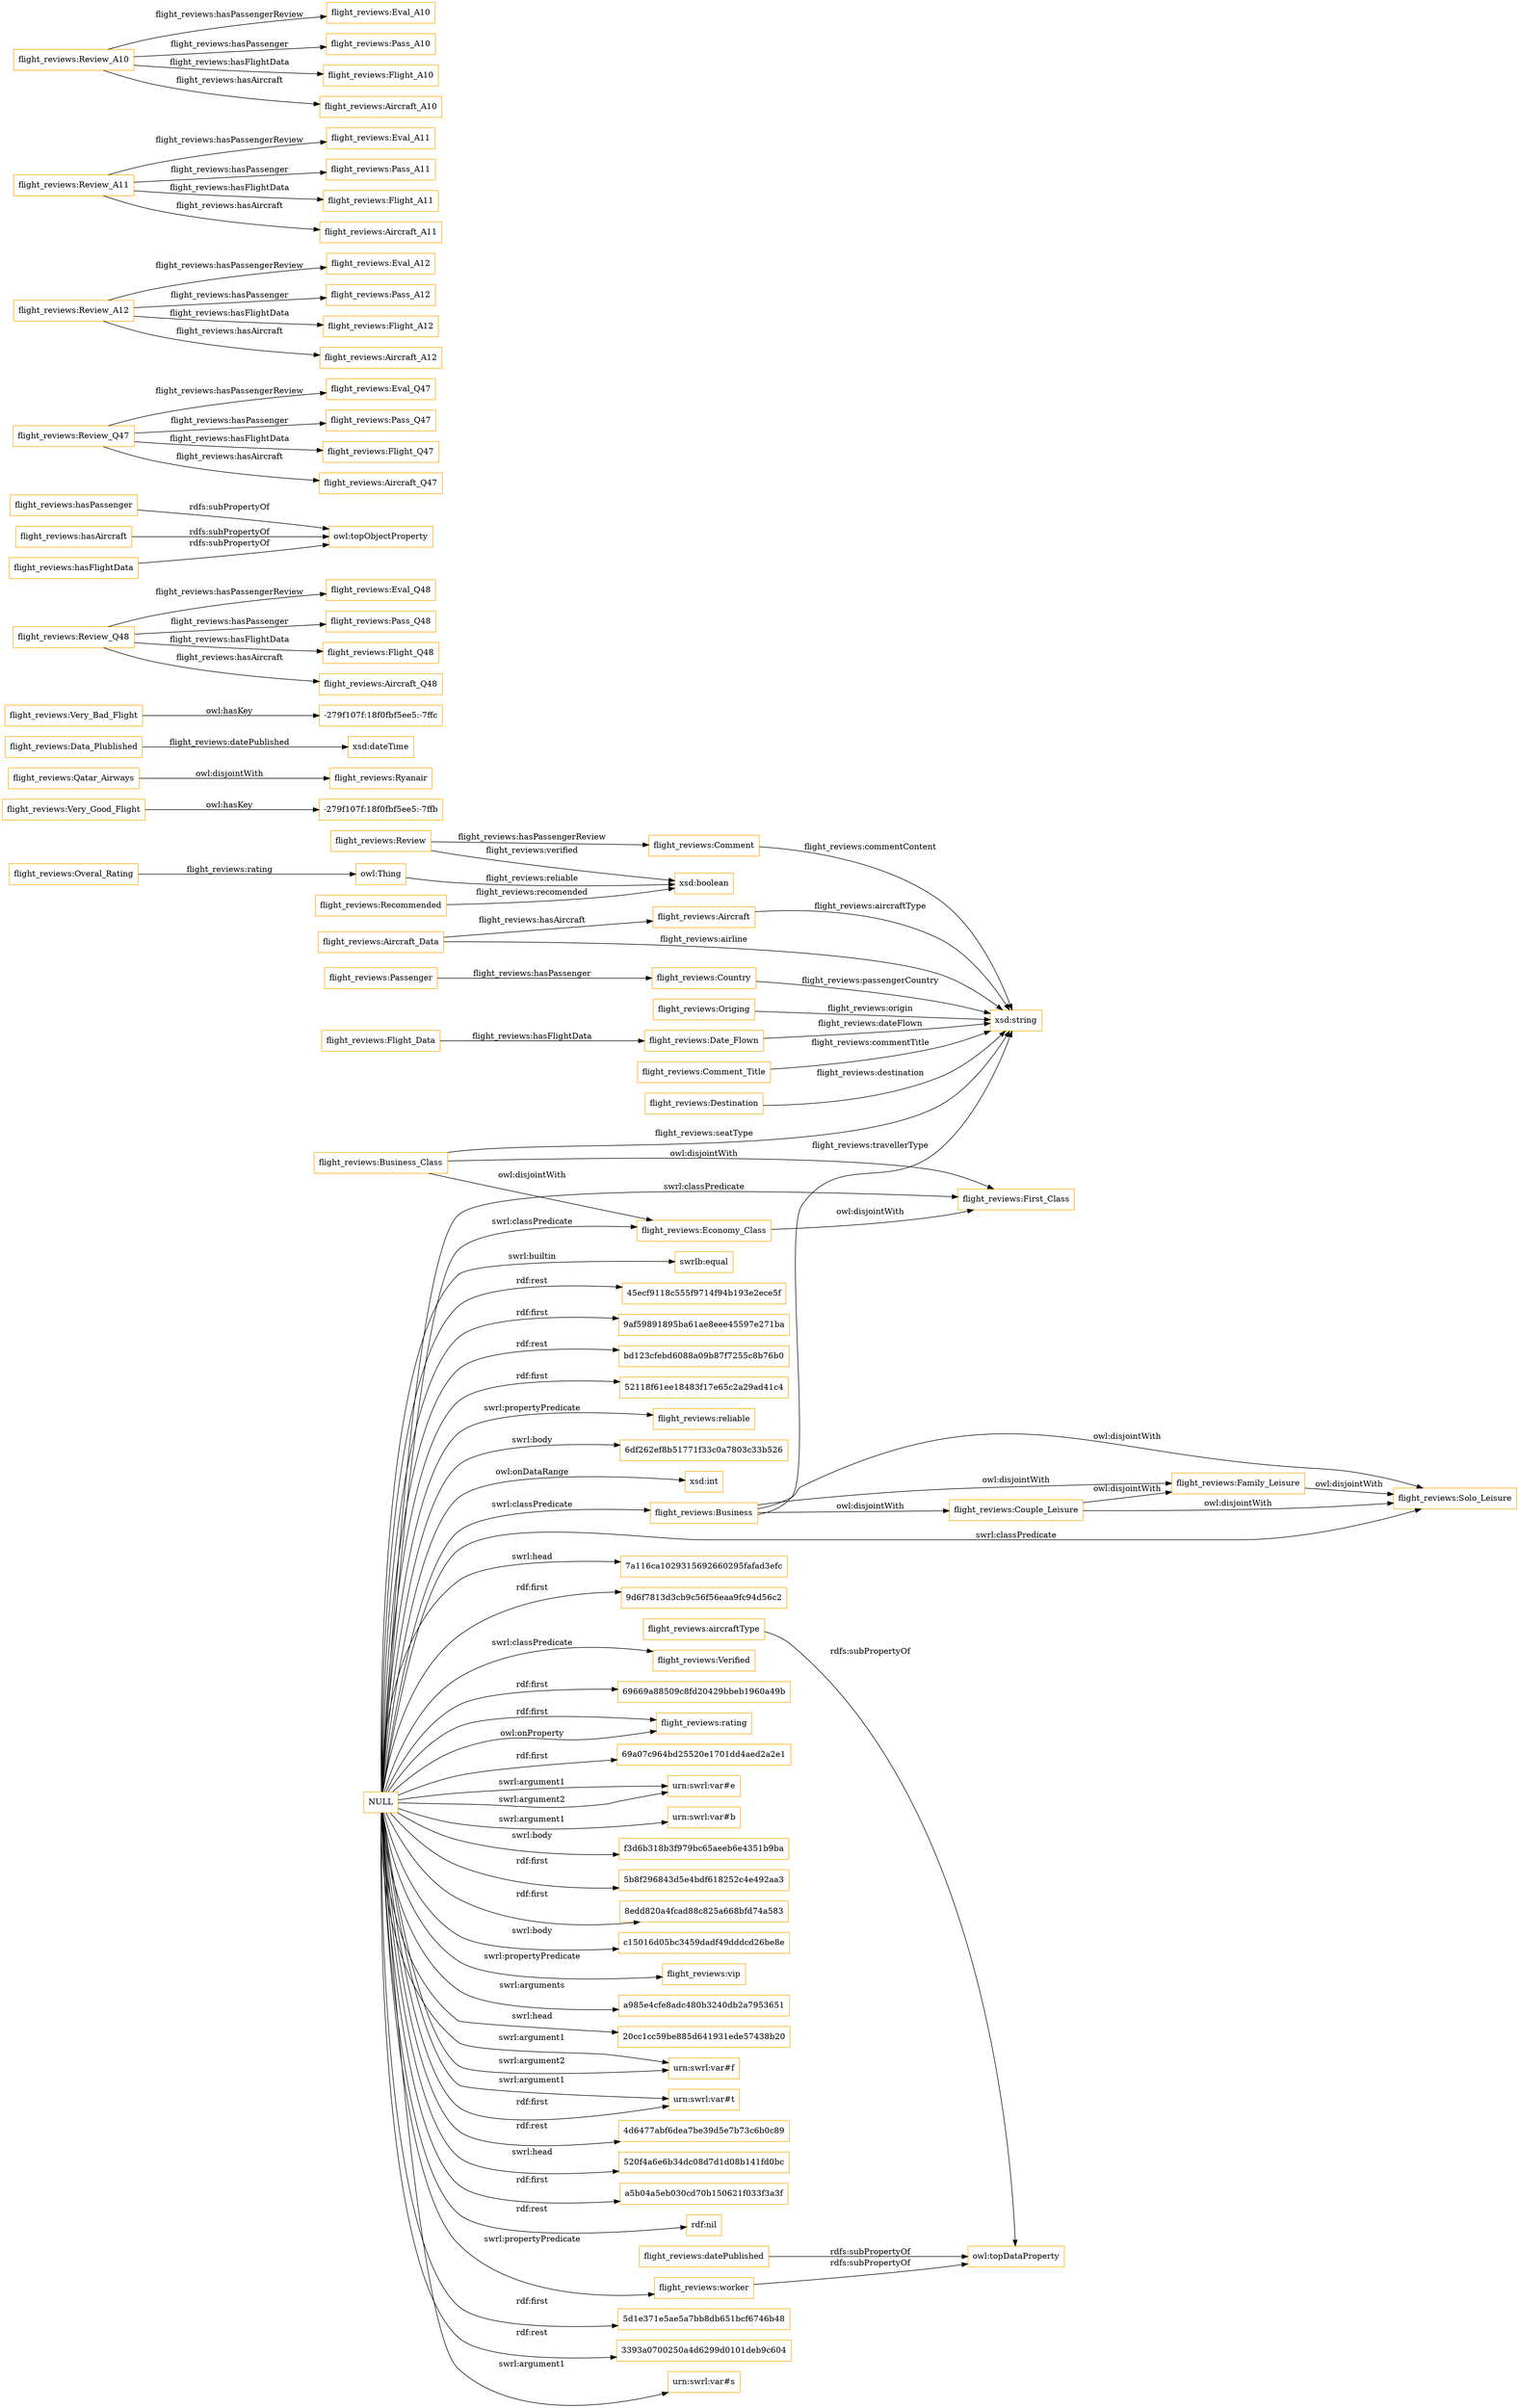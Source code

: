 digraph ar2dtool_diagram { 
rankdir=LR;
size="1501"
node [shape = rectangle, color="orange"]; "flight_reviews:Overal_Rating" "flight_reviews:Business" "flight_reviews:Aircraft_Data" "flight_reviews:Couple_Leisure" "flight_reviews:Very_Good_Flight" "flight_reviews:Review" "flight_reviews:Ryanair" "flight_reviews:Economy_Class" "flight_reviews:Data_Plublished" "flight_reviews:Country" "flight_reviews:Comment" "flight_reviews:Family_Leisure" "flight_reviews:Flight_Data" "flight_reviews:Date_Flown" "flight_reviews:Solo_Leisure" "flight_reviews:First_Class" "flight_reviews:Verified" "flight_reviews:Origing" "flight_reviews:Business_Class" "flight_reviews:Very_Bad_Flight" "flight_reviews:Comment_Title" "flight_reviews:Recommended" "flight_reviews:Destination" "flight_reviews:Passenger" "flight_reviews:Qatar_Airways" "flight_reviews:Aircraft" ; /*classes style*/
	"NULL" -> "69669a88509c8fd20429bbeb1960a49b" [ label = "rdf:first" ];
	"NULL" -> "flight_reviews:rating" [ label = "rdf:first" ];
	"NULL" -> "69a07c964bd25520e1701dd4aed2a2e1" [ label = "rdf:first" ];
	"NULL" -> "urn:swrl:var#e" [ label = "swrl:argument1" ];
	"NULL" -> "urn:swrl:var#b" [ label = "swrl:argument1" ];
	"NULL" -> "f3d6b318b3f979bc65aeeb6e4351b9ba" [ label = "swrl:body" ];
	"NULL" -> "5b8f296843d5e4bdf618252c4e492aa3" [ label = "rdf:first" ];
	"NULL" -> "8edd820a4fcad88c825a668bfd74a583" [ label = "rdf:first" ];
	"NULL" -> "c15016d05bc3459dadf49dddcd26be8e" [ label = "swrl:body" ];
	"NULL" -> "flight_reviews:vip" [ label = "swrl:propertyPredicate" ];
	"NULL" -> "a985e4cfe8adc480b3240db2a7953651" [ label = "swrl:arguments" ];
	"NULL" -> "20cc1cc59be885d641931ede57438b20" [ label = "swrl:head" ];
	"NULL" -> "flight_reviews:Verified" [ label = "swrl:classPredicate" ];
	"NULL" -> "urn:swrl:var#f" [ label = "swrl:argument1" ];
	"NULL" -> "urn:swrl:var#f" [ label = "swrl:argument2" ];
	"NULL" -> "urn:swrl:var#t" [ label = "swrl:argument1" ];
	"NULL" -> "flight_reviews:Economy_Class" [ label = "swrl:classPredicate" ];
	"NULL" -> "4d6477abf6dea7be39d5e7b73c6b0c89" [ label = "rdf:rest" ];
	"NULL" -> "520f4a6e6b34dc08d7d1d08b141fd0bc" [ label = "swrl:head" ];
	"NULL" -> "a5b04a5eb030cd70b150621f033f3a3f" [ label = "rdf:first" ];
	"NULL" -> "urn:swrl:var#e" [ label = "swrl:argument2" ];
	"NULL" -> "flight_reviews:First_Class" [ label = "swrl:classPredicate" ];
	"NULL" -> "rdf:nil" [ label = "rdf:rest" ];
	"NULL" -> "5d1e371e5ae5a7bb8db651bcf6746b48" [ label = "rdf:first" ];
	"NULL" -> "flight_reviews:Solo_Leisure" [ label = "swrl:classPredicate" ];
	"NULL" -> "flight_reviews:rating" [ label = "owl:onProperty" ];
	"NULL" -> "3393a0700250a4d6299d0101deb9c604" [ label = "rdf:rest" ];
	"NULL" -> "urn:swrl:var#s" [ label = "swrl:argument1" ];
	"NULL" -> "swrlb:equal" [ label = "swrl:builtin" ];
	"NULL" -> "45ecf9118c555f9714f94b193e2ece5f" [ label = "rdf:rest" ];
	"NULL" -> "urn:swrl:var#t" [ label = "rdf:first" ];
	"NULL" -> "9af59891895ba61ae8eee45597e271ba" [ label = "rdf:first" ];
	"NULL" -> "bd123cfebd6088a09b87f7255c8b76b0" [ label = "rdf:rest" ];
	"NULL" -> "flight_reviews:Business" [ label = "swrl:classPredicate" ];
	"NULL" -> "52118f61ee18483f17e65c2a29ad41c4" [ label = "rdf:first" ];
	"NULL" -> "flight_reviews:reliable" [ label = "swrl:propertyPredicate" ];
	"NULL" -> "6df262ef8b51771f33c0a7803c33b526" [ label = "swrl:body" ];
	"NULL" -> "flight_reviews:worker" [ label = "swrl:propertyPredicate" ];
	"NULL" -> "xsd:int" [ label = "owl:onDataRange" ];
	"NULL" -> "7a116ca1029315692660295fafad3efc" [ label = "swrl:head" ];
	"NULL" -> "9d6f7813d3cb9c56f56eaa9fc94d56c2" [ label = "rdf:first" ];
	"flight_reviews:Review_Q48" -> "flight_reviews:Eval_Q48" [ label = "flight_reviews:hasPassengerReview" ];
	"flight_reviews:Review_Q48" -> "flight_reviews:Pass_Q48" [ label = "flight_reviews:hasPassenger" ];
	"flight_reviews:Review_Q48" -> "flight_reviews:Flight_Q48" [ label = "flight_reviews:hasFlightData" ];
	"flight_reviews:Review_Q48" -> "flight_reviews:Aircraft_Q48" [ label = "flight_reviews:hasAircraft" ];
	"flight_reviews:Business" -> "flight_reviews:Solo_Leisure" [ label = "owl:disjointWith" ];
	"flight_reviews:Business" -> "flight_reviews:Family_Leisure" [ label = "owl:disjointWith" ];
	"flight_reviews:Business" -> "flight_reviews:Couple_Leisure" [ label = "owl:disjointWith" ];
	"flight_reviews:hasPassenger" -> "owl:topObjectProperty" [ label = "rdfs:subPropertyOf" ];
	"flight_reviews:Review_Q47" -> "flight_reviews:Eval_Q47" [ label = "flight_reviews:hasPassengerReview" ];
	"flight_reviews:Review_Q47" -> "flight_reviews:Pass_Q47" [ label = "flight_reviews:hasPassenger" ];
	"flight_reviews:Review_Q47" -> "flight_reviews:Flight_Q47" [ label = "flight_reviews:hasFlightData" ];
	"flight_reviews:Review_Q47" -> "flight_reviews:Aircraft_Q47" [ label = "flight_reviews:hasAircraft" ];
	"flight_reviews:Business_Class" -> "flight_reviews:First_Class" [ label = "owl:disjointWith" ];
	"flight_reviews:Business_Class" -> "flight_reviews:Economy_Class" [ label = "owl:disjointWith" ];
	"flight_reviews:Family_Leisure" -> "flight_reviews:Solo_Leisure" [ label = "owl:disjointWith" ];
	"flight_reviews:aircraftType" -> "owl:topDataProperty" [ label = "rdfs:subPropertyOf" ];
	"flight_reviews:worker" -> "owl:topDataProperty" [ label = "rdfs:subPropertyOf" ];
	"flight_reviews:Economy_Class" -> "flight_reviews:First_Class" [ label = "owl:disjointWith" ];
	"flight_reviews:Very_Good_Flight" -> "-279f107f:18f0fbf5ee5:-7ffb" [ label = "owl:hasKey" ];
	"flight_reviews:Review_A12" -> "flight_reviews:Eval_A12" [ label = "flight_reviews:hasPassengerReview" ];
	"flight_reviews:Review_A12" -> "flight_reviews:Pass_A12" [ label = "flight_reviews:hasPassenger" ];
	"flight_reviews:Review_A12" -> "flight_reviews:Flight_A12" [ label = "flight_reviews:hasFlightData" ];
	"flight_reviews:Review_A12" -> "flight_reviews:Aircraft_A12" [ label = "flight_reviews:hasAircraft" ];
	"flight_reviews:hasAircraft" -> "owl:topObjectProperty" [ label = "rdfs:subPropertyOf" ];
	"flight_reviews:Qatar_Airways" -> "flight_reviews:Ryanair" [ label = "owl:disjointWith" ];
	"flight_reviews:Couple_Leisure" -> "flight_reviews:Solo_Leisure" [ label = "owl:disjointWith" ];
	"flight_reviews:Couple_Leisure" -> "flight_reviews:Family_Leisure" [ label = "owl:disjointWith" ];
	"flight_reviews:datePublished" -> "owl:topDataProperty" [ label = "rdfs:subPropertyOf" ];
	"flight_reviews:Review_A11" -> "flight_reviews:Eval_A11" [ label = "flight_reviews:hasPassengerReview" ];
	"flight_reviews:Review_A11" -> "flight_reviews:Pass_A11" [ label = "flight_reviews:hasPassenger" ];
	"flight_reviews:Review_A11" -> "flight_reviews:Flight_A11" [ label = "flight_reviews:hasFlightData" ];
	"flight_reviews:Review_A11" -> "flight_reviews:Aircraft_A11" [ label = "flight_reviews:hasAircraft" ];
	"flight_reviews:hasFlightData" -> "owl:topObjectProperty" [ label = "rdfs:subPropertyOf" ];
	"flight_reviews:Very_Bad_Flight" -> "-279f107f:18f0fbf5ee5:-7ffc" [ label = "owl:hasKey" ];
	"flight_reviews:Review_A10" -> "flight_reviews:Eval_A10" [ label = "flight_reviews:hasPassengerReview" ];
	"flight_reviews:Review_A10" -> "flight_reviews:Pass_A10" [ label = "flight_reviews:hasPassenger" ];
	"flight_reviews:Review_A10" -> "flight_reviews:Flight_A10" [ label = "flight_reviews:hasFlightData" ];
	"flight_reviews:Review_A10" -> "flight_reviews:Aircraft_A10" [ label = "flight_reviews:hasAircraft" ];
	"flight_reviews:Data_Plublished" -> "xsd:dateTime" [ label = "flight_reviews:datePublished" ];
	"flight_reviews:Origing" -> "xsd:string" [ label = "flight_reviews:origin" ];
	"owl:Thing" -> "xsd:boolean" [ label = "flight_reviews:reliable" ];
	"flight_reviews:Aircraft_Data" -> "flight_reviews:Aircraft" [ label = "flight_reviews:hasAircraft" ];
	"flight_reviews:Destination" -> "xsd:string" [ label = "flight_reviews:destination" ];
	"flight_reviews:Business" -> "xsd:string" [ label = "flight_reviews:travellerType" ];
	"flight_reviews:Passenger" -> "flight_reviews:Country" [ label = "flight_reviews:hasPassenger" ];
	"flight_reviews:Aircraft" -> "xsd:string" [ label = "flight_reviews:aircraftType" ];
	"flight_reviews:Recommended" -> "xsd:boolean" [ label = "flight_reviews:recomended" ];
	"flight_reviews:Business_Class" -> "xsd:string" [ label = "flight_reviews:seatType" ];
	"flight_reviews:Review" -> "xsd:boolean" [ label = "flight_reviews:verified" ];
	"flight_reviews:Country" -> "xsd:string" [ label = "flight_reviews:passengerCountry" ];
	"flight_reviews:Review" -> "flight_reviews:Comment" [ label = "flight_reviews:hasPassengerReview" ];
	"flight_reviews:Overal_Rating" -> "owl:Thing" [ label = "flight_reviews:rating" ];
	"flight_reviews:Comment" -> "xsd:string" [ label = "flight_reviews:commentContent" ];
	"flight_reviews:Comment_Title" -> "xsd:string" [ label = "flight_reviews:commentTitle" ];
	"flight_reviews:Aircraft_Data" -> "xsd:string" [ label = "flight_reviews:airline" ];
	"flight_reviews:Date_Flown" -> "xsd:string" [ label = "flight_reviews:dateFlown" ];
	"flight_reviews:Flight_Data" -> "flight_reviews:Date_Flown" [ label = "flight_reviews:hasFlightData" ];

}
